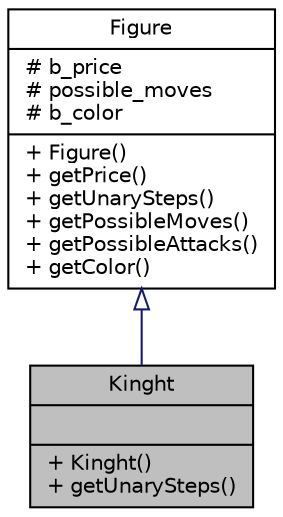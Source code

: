 digraph "Kinght"
{
 // INTERACTIVE_SVG=YES
 // LATEX_PDF_SIZE
  bgcolor="transparent";
  edge [fontname="Helvetica",fontsize="10",labelfontname="Helvetica",labelfontsize="10"];
  node [fontname="Helvetica",fontsize="10",shape=record];
  Node1 [label="{Kinght\n||+ Kinght()\l+ getUnarySteps()\l}",height=0.2,width=0.4,color="black", fillcolor="grey75", style="filled", fontcolor="black",tooltip="Конь."];
  Node2 -> Node1 [dir="back",color="midnightblue",fontsize="10",style="solid",arrowtail="onormal",fontname="Helvetica"];
  Node2 [label="{Figure\n|# b_price\l# possible_moves\l# b_color\l|+ Figure()\l+ getPrice()\l+ getUnarySteps()\l+ getPossibleMoves()\l+ getPossibleAttacks()\l+ getColor()\l}",height=0.2,width=0.4,color="black",URL="$classFigure.html",tooltip="Абстрактный класс фигуры."];
}

